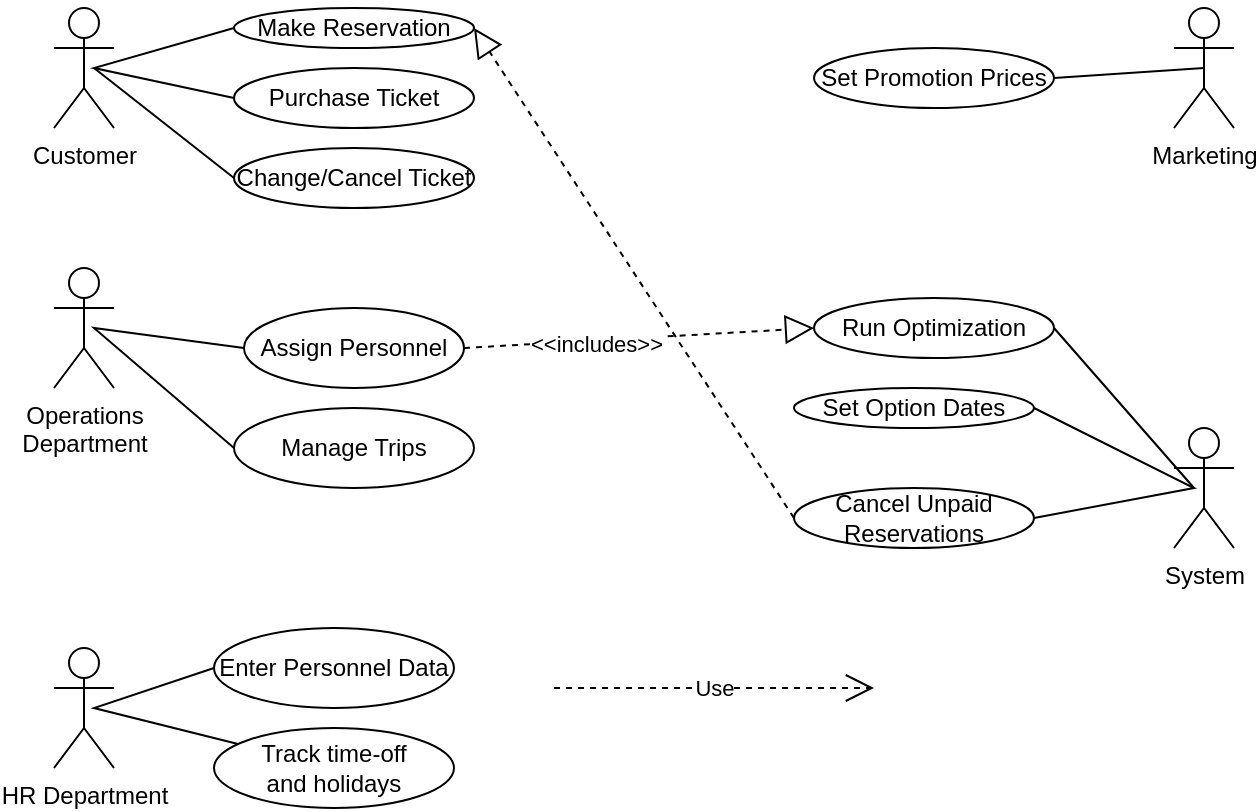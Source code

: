 <mxfile version="26.1.1">
  <diagram name="Page-1" id="6rk4KCseYiT-SziKnowy">
    <mxGraphModel dx="1034" dy="412" grid="1" gridSize="10" guides="1" tooltips="1" connect="1" arrows="1" fold="1" page="1" pageScale="1" pageWidth="850" pageHeight="1100" math="0" shadow="0">
      <root>
        <object label="" id="0">
          <mxCell />
        </object>
        <mxCell id="1" parent="0" />
        <mxCell id="dO57KIgJ_Z7G5OO5ywzF-1" value="Customer" style="shape=umlActor;verticalLabelPosition=bottom;verticalAlign=top;html=1;outlineConnect=0;" parent="1" vertex="1">
          <mxGeometry x="80" y="30" width="30" height="60" as="geometry" />
        </mxCell>
        <mxCell id="dO57KIgJ_Z7G5OO5ywzF-2" value="Operations&lt;div&gt;Department&lt;/div&gt;" style="shape=umlActor;verticalLabelPosition=bottom;verticalAlign=top;html=1;outlineConnect=0;" parent="1" vertex="1">
          <mxGeometry x="80" y="160" width="30" height="60" as="geometry" />
        </mxCell>
        <mxCell id="dO57KIgJ_Z7G5OO5ywzF-3" value="HR Department" style="shape=umlActor;verticalLabelPosition=bottom;verticalAlign=top;html=1;outlineConnect=0;" parent="1" vertex="1">
          <mxGeometry x="80" y="350" width="30" height="60" as="geometry" />
        </mxCell>
        <mxCell id="dO57KIgJ_Z7G5OO5ywzF-5" value="System" style="shape=umlActor;verticalLabelPosition=bottom;verticalAlign=top;html=1;outlineConnect=0;" parent="1" vertex="1">
          <mxGeometry x="640" y="240" width="30" height="60" as="geometry" />
        </mxCell>
        <mxCell id="dO57KIgJ_Z7G5OO5ywzF-6" value="Marketing" style="shape=umlActor;verticalLabelPosition=bottom;verticalAlign=top;html=1;" parent="1" vertex="1">
          <mxGeometry x="640" y="30" width="30" height="60" as="geometry" />
        </mxCell>
        <mxCell id="dO57KIgJ_Z7G5OO5ywzF-10" value="Make Reservation" style="ellipse;whiteSpace=wrap;html=1;" parent="1" vertex="1">
          <mxGeometry x="170" y="30" width="120" height="20" as="geometry" />
        </mxCell>
        <mxCell id="dO57KIgJ_Z7G5OO5ywzF-11" value="Purchase Ticket" style="ellipse;whiteSpace=wrap;html=1;" parent="1" vertex="1">
          <mxGeometry x="170" y="60" width="120" height="30" as="geometry" />
        </mxCell>
        <mxCell id="dO57KIgJ_Z7G5OO5ywzF-12" value="Change/Cancel Ticket" style="ellipse;whiteSpace=wrap;html=1;" parent="1" vertex="1">
          <mxGeometry x="170" y="100" width="120" height="30" as="geometry" />
        </mxCell>
        <mxCell id="dO57KIgJ_Z7G5OO5ywzF-13" value="Set Promotion Prices" style="ellipse;whiteSpace=wrap;html=1;" parent="1" vertex="1">
          <mxGeometry x="460" y="50" width="120" height="30" as="geometry" />
        </mxCell>
        <mxCell id="dO57KIgJ_Z7G5OO5ywzF-14" value="Manage Trips" style="ellipse;whiteSpace=wrap;html=1;" parent="1" vertex="1">
          <mxGeometry x="170" y="230" width="120" height="40" as="geometry" />
        </mxCell>
        <mxCell id="dO57KIgJ_Z7G5OO5ywzF-17" value="Enter Personnel Data" style="ellipse;whiteSpace=wrap;html=1;" parent="1" vertex="1">
          <mxGeometry x="160" y="340" width="120" height="40" as="geometry" />
        </mxCell>
        <mxCell id="dO57KIgJ_Z7G5OO5ywzF-18" value="Assign Personnel" style="ellipse;whiteSpace=wrap;html=1;" parent="1" vertex="1">
          <mxGeometry x="175" y="180" width="110" height="40" as="geometry" />
        </mxCell>
        <mxCell id="dO57KIgJ_Z7G5OO5ywzF-19" value="Set Option Dates" style="ellipse;whiteSpace=wrap;html=1;" parent="1" vertex="1">
          <mxGeometry x="450" y="220" width="120" height="20" as="geometry" />
        </mxCell>
        <mxCell id="dO57KIgJ_Z7G5OO5ywzF-20" value="Cancel Unpaid Reservations" style="ellipse;whiteSpace=wrap;html=1;" parent="1" vertex="1">
          <mxGeometry x="450" y="270" width="120" height="30" as="geometry" />
        </mxCell>
        <mxCell id="cyooaNlh21AfxMaqIZNS-1" value="Track time-off&lt;div&gt;and holidays&lt;/div&gt;" style="ellipse;whiteSpace=wrap;html=1;" vertex="1" parent="1">
          <mxGeometry x="160" y="390" width="120" height="40" as="geometry" />
        </mxCell>
        <mxCell id="cyooaNlh21AfxMaqIZNS-2" value="" style="endArrow=none;html=1;rounded=0;entryX=0;entryY=0.5;entryDx=0;entryDy=0;exitX=0;exitY=0.5;exitDx=0;exitDy=0;" edge="1" parent="1" source="dO57KIgJ_Z7G5OO5ywzF-11" target="dO57KIgJ_Z7G5OO5ywzF-10">
          <mxGeometry width="50" height="50" relative="1" as="geometry">
            <mxPoint x="400" y="250" as="sourcePoint" />
            <mxPoint x="450" y="200" as="targetPoint" />
            <Array as="points">
              <mxPoint x="100" y="60" />
            </Array>
          </mxGeometry>
        </mxCell>
        <mxCell id="cyooaNlh21AfxMaqIZNS-3" value="" style="endArrow=none;html=1;rounded=0;exitX=0;exitY=0.5;exitDx=0;exitDy=0;" edge="1" parent="1" source="dO57KIgJ_Z7G5OO5ywzF-12">
          <mxGeometry width="50" height="50" relative="1" as="geometry">
            <mxPoint x="50" y="110" as="sourcePoint" />
            <mxPoint x="100" y="60" as="targetPoint" />
          </mxGeometry>
        </mxCell>
        <mxCell id="cyooaNlh21AfxMaqIZNS-4" value="" style="endArrow=none;html=1;rounded=0;exitX=0;exitY=0.5;exitDx=0;exitDy=0;entryX=0;entryY=0.5;entryDx=0;entryDy=0;" edge="1" parent="1" source="dO57KIgJ_Z7G5OO5ywzF-14" target="dO57KIgJ_Z7G5OO5ywzF-18">
          <mxGeometry width="50" height="50" relative="1" as="geometry">
            <mxPoint x="400" y="250" as="sourcePoint" />
            <mxPoint x="450" y="200" as="targetPoint" />
            <Array as="points">
              <mxPoint x="100" y="190" />
            </Array>
          </mxGeometry>
        </mxCell>
        <mxCell id="cyooaNlh21AfxMaqIZNS-5" value="" style="endArrow=none;html=1;rounded=0;entryX=0;entryY=0.5;entryDx=0;entryDy=0;" edge="1" parent="1" source="cyooaNlh21AfxMaqIZNS-1" target="dO57KIgJ_Z7G5OO5ywzF-17">
          <mxGeometry width="50" height="50" relative="1" as="geometry">
            <mxPoint x="400" y="250" as="sourcePoint" />
            <mxPoint x="450" y="200" as="targetPoint" />
            <Array as="points">
              <mxPoint x="100" y="380" />
            </Array>
          </mxGeometry>
        </mxCell>
        <mxCell id="cyooaNlh21AfxMaqIZNS-6" value="" style="endArrow=none;html=1;rounded=0;entryX=0.5;entryY=0.5;entryDx=0;entryDy=0;entryPerimeter=0;exitX=1;exitY=0.5;exitDx=0;exitDy=0;" edge="1" parent="1" source="dO57KIgJ_Z7G5OO5ywzF-13" target="dO57KIgJ_Z7G5OO5ywzF-6">
          <mxGeometry width="50" height="50" relative="1" as="geometry">
            <mxPoint x="400" y="250" as="sourcePoint" />
            <mxPoint x="450" y="200" as="targetPoint" />
          </mxGeometry>
        </mxCell>
        <mxCell id="cyooaNlh21AfxMaqIZNS-7" value="" style="endArrow=none;html=1;rounded=0;entryX=1;entryY=0.5;entryDx=0;entryDy=0;exitX=1;exitY=0.5;exitDx=0;exitDy=0;" edge="1" parent="1" source="dO57KIgJ_Z7G5OO5ywzF-20" target="dO57KIgJ_Z7G5OO5ywzF-19">
          <mxGeometry width="50" height="50" relative="1" as="geometry">
            <mxPoint x="400" y="250" as="sourcePoint" />
            <mxPoint x="450" y="200" as="targetPoint" />
            <Array as="points">
              <mxPoint x="650" y="270" />
            </Array>
          </mxGeometry>
        </mxCell>
        <mxCell id="cyooaNlh21AfxMaqIZNS-8" value="Run Optimization" style="ellipse;whiteSpace=wrap;html=1;" vertex="1" parent="1">
          <mxGeometry x="460" y="175" width="120" height="30" as="geometry" />
        </mxCell>
        <mxCell id="cyooaNlh21AfxMaqIZNS-9" value="" style="endArrow=none;html=1;rounded=0;exitX=1;exitY=0.5;exitDx=0;exitDy=0;" edge="1" parent="1" source="cyooaNlh21AfxMaqIZNS-8">
          <mxGeometry width="50" height="50" relative="1" as="geometry">
            <mxPoint x="400" y="250" as="sourcePoint" />
            <mxPoint x="650" y="270" as="targetPoint" />
          </mxGeometry>
        </mxCell>
        <mxCell id="cyooaNlh21AfxMaqIZNS-12" value="" style="endArrow=block;dashed=1;endFill=0;endSize=12;html=1;rounded=0;exitX=1;exitY=0.5;exitDx=0;exitDy=0;entryX=0;entryY=0.5;entryDx=0;entryDy=0;" edge="1" parent="1" source="dO57KIgJ_Z7G5OO5ywzF-18" target="cyooaNlh21AfxMaqIZNS-8">
          <mxGeometry width="160" relative="1" as="geometry">
            <mxPoint x="340" y="230" as="sourcePoint" />
            <mxPoint x="500" y="230" as="targetPoint" />
          </mxGeometry>
        </mxCell>
        <mxCell id="cyooaNlh21AfxMaqIZNS-16" value="&amp;lt;&amp;lt;includes&amp;gt;&amp;gt;" style="edgeLabel;html=1;align=center;verticalAlign=middle;resizable=0;points=[];" vertex="1" connectable="0" parent="cyooaNlh21AfxMaqIZNS-12">
          <mxGeometry x="-0.25" y="-1" relative="1" as="geometry">
            <mxPoint as="offset" />
          </mxGeometry>
        </mxCell>
        <mxCell id="cyooaNlh21AfxMaqIZNS-13" value="" style="endArrow=block;dashed=1;endFill=0;endSize=12;html=1;rounded=0;exitX=0;exitY=0.5;exitDx=0;exitDy=0;entryX=1;entryY=0.5;entryDx=0;entryDy=0;" edge="1" parent="1" source="dO57KIgJ_Z7G5OO5ywzF-20" target="dO57KIgJ_Z7G5OO5ywzF-10">
          <mxGeometry width="160" relative="1" as="geometry">
            <mxPoint x="340" y="230" as="sourcePoint" />
            <mxPoint x="500" y="230" as="targetPoint" />
          </mxGeometry>
        </mxCell>
        <mxCell id="cyooaNlh21AfxMaqIZNS-15" value="Use" style="endArrow=open;endSize=12;dashed=1;html=1;rounded=0;" edge="1" parent="1">
          <mxGeometry width="160" relative="1" as="geometry">
            <mxPoint x="330" y="370" as="sourcePoint" />
            <mxPoint x="490" y="370" as="targetPoint" />
          </mxGeometry>
        </mxCell>
      </root>
    </mxGraphModel>
  </diagram>
</mxfile>
